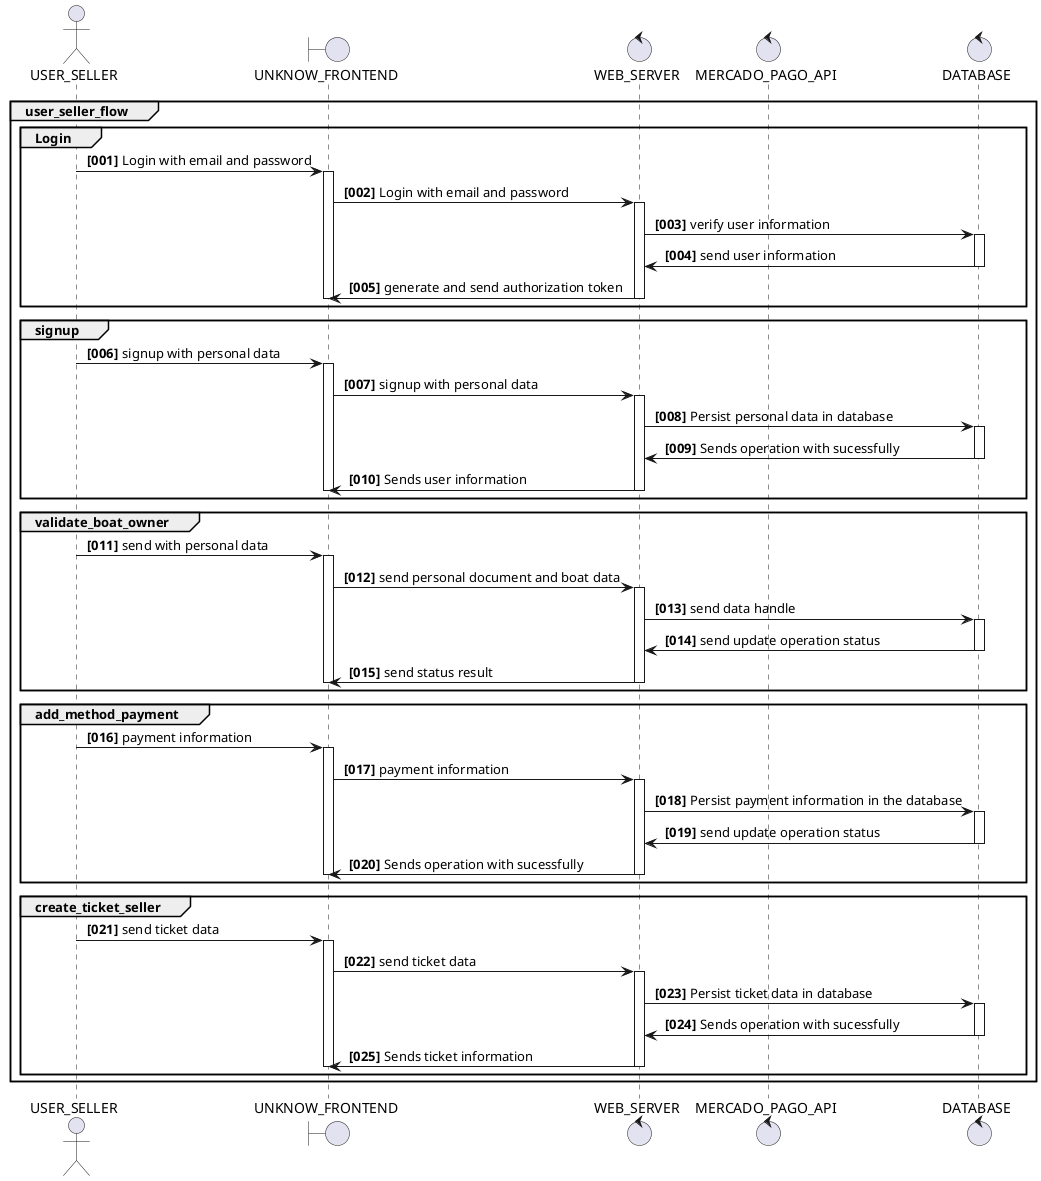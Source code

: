 @startuml

actor USER_SELLER

boundary UNKNOW_FRONTEND

control WEB_SERVER
control MERCADO_PAGO_API
control DATABASE

autonumber "<b> [000]"


/'
 USER_SELLER Flow ->
'/

group user_seller_flow

  group Login
      USER_SELLER -> UNKNOW_FRONTEND: Login with email and password
      activate UNKNOW_FRONTEND
      UNKNOW_FRONTEND -> WEB_SERVER: Login with email and password
      activate WEB_SERVER
      WEB_SERVER -> DATABASE: verify user information
      activate DATABASE
      DATABASE -> WEB_SERVER: send user information
      deactivate DATABASE
      WEB_SERVER -> UNKNOW_FRONTEND: generate and send authorization token
      deactivate UNKNOW_FRONTEND
      deactivate WEB_SERVER
  end

  group signup
      USER_SELLER -> UNKNOW_FRONTEND: signup with personal data
      activate UNKNOW_FRONTEND
      UNKNOW_FRONTEND -> WEB_SERVER: signup with personal data
      activate WEB_SERVER
      WEB_SERVER -> DATABASE: Persist personal data in database
      activate DATABASE
      DATABASE -> WEB_SERVER: Sends operation with sucessfully
      deactivate DATABASE
      WEB_SERVER -> UNKNOW_FRONTEND: Sends user information
      deactivate UNKNOW_FRONTEND
      deactivate WEB_SERVER

      /'
        Should persist following data in database:
        BodyRequest {
          email: string,
          firstName: string,
          lastName: string,,
          cpf: number,
          phoneNumber?: number, 
          birthdate: string,
          gender?: string,
          address{
            postalCode: string,
            complement: string,
            state: string,
            city: string,
            number: string,
            neighborhood: string,
            street: string,
          } 
        }

      '/
  end

  group validate_boat_owner
    USER_SELLER -> UNKNOW_FRONTEND: send with personal data
    activate UNKNOW_FRONTEND
    UNKNOW_FRONTEND -> WEB_SERVER: send personal document and boat data
    activate WEB_SERVER
    WEB_SERVER -> DATABASE: send data handle
    activate DATABASE
    DATABASE -> WEB_SERVER: send update operation status
    deactivate DATABASE
    WEB_SERVER -> UNKNOW_FRONTEND: send status result
    deactivate WEB_SERVER
    deactivate UNKNOW_FRONTEND

     /'
        Should persist following data in database:
        BodyRequest {
          documentType: 'RG'|'CNH';
          documentFront: 'binary';
          documentBack: 'binary';
          documentSelfie: 'binary';
          boat{
            IMO: number;
            name: string;
            subscription: string;
            flag: 'type UF';
          },
          CNPJ: string;
        }

      '/
  end
    group add_method_payment
    USER_SELLER -> UNKNOW_FRONTEND: payment information 
    activate UNKNOW_FRONTEND 
    UNKNOW_FRONTEND -> WEB_SERVER: payment information  
    activate WEB_SERVER
    WEB_SERVER -> DATABASE: Persist payment information in the database 
    activate DATABASE
    DATABASE -> WEB_SERVER: send update operation status
    deactivate DATABASE
    WEB_SERVER -> UNKNOW_FRONTEND: Sends operation with sucessfully
    deactivate WEB_SERVER
    deactivate UNKNOW_FRONTEND

     /'
        Should persist following data in database:
        BodyRequest {
          document{
            type: 'RG'|'CNH';
            front: 'binary';
            back: 'binary';
            selfie: 'binary';
          },
          boat{
            IMO: number;
            name: string;
            subscription: string;
            flag: 'type UF';
          },
          CNPJ: string;
        }

      '/
  end

  group create_ticket_seller
    USER_SELLER -> UNKNOW_FRONTEND: send ticket data
    activate UNKNOW_FRONTEND
    UNKNOW_FRONTEND -> WEB_SERVER: send ticket data
    activate WEB_SERVER
    WEB_SERVER -> DATABASE: Persist ticket data in database
    activate DATABASE
    DATABASE -> WEB_SERVER: Sends operation with sucessfully
    deactivate DATABASE
    WEB_SERVER -> UNKNOW_FRONTEND: Sends ticket information
    deactivate WEB_SERVER
    deactivate UNKNOW_FRONTEND

     /'
        Should persist following data in database:
        BodyRequest {
          acomodacao_nome: string;
          cidade_destino: string;
          cidade_origem: string;
          dt_chegada: date;
          dt_modificacao: date;
          dt_registro: date;
          dt_saida: date;
          embarcacao_nome: string;
          embarcacao_telefone: number;
          imagem_url: string;
          quantidade_restante: number;
          valor_alimentacao: number;
          valor_transporte: number;
        }
      '/

  end
end


@enduml


